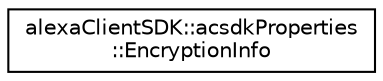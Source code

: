 digraph "Graphical Class Hierarchy"
{
 // LATEX_PDF_SIZE
  edge [fontname="Helvetica",fontsize="10",labelfontname="Helvetica",labelfontsize="10"];
  node [fontname="Helvetica",fontsize="10",shape=record];
  rankdir="LR";
  Node0 [label="alexaClientSDK::acsdkProperties\l::EncryptionInfo",height=0.2,width=0.4,color="black", fillcolor="white", style="filled",URL="$structalexa_client_s_d_k_1_1acsdk_properties_1_1_encryption_info.html",tooltip="Data structure to produce and parse DER for encryption key property data."];
}

